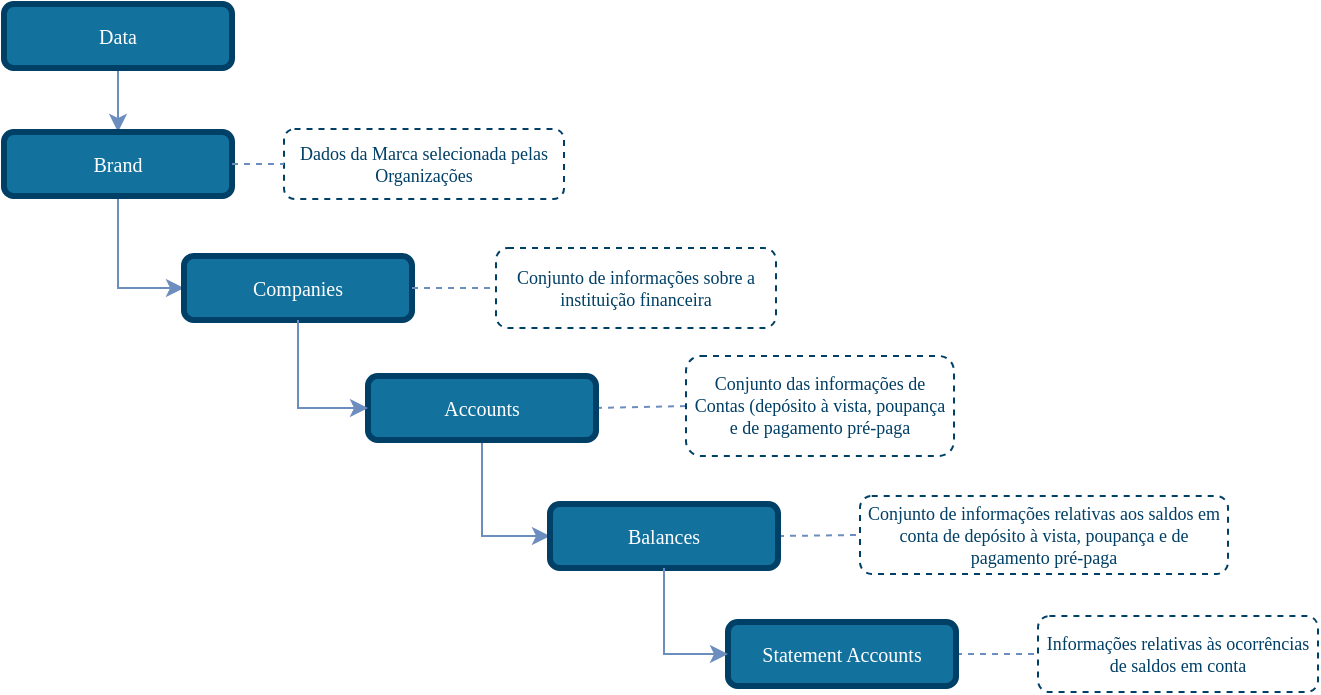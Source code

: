 <mxfile version="14.2.9" type="device"><diagram id="pwx9f-JPc5i2mSrcDJkJ" name="Accounts - Balance"><mxGraphModel dx="1203" dy="654" grid="1" gridSize="10" guides="1" tooltips="1" connect="1" arrows="1" fold="1" page="1" pageScale="1" pageWidth="827" pageHeight="1169" math="0" shadow="0"><root><mxCell id="0"/><mxCell id="1" parent="0"/><mxCell id="7SM82Xgn0hcUYBG6hJO3-5" style="edgeStyle=none;rounded=1;orthogonalLoop=1;jettySize=auto;html=1;entryX=0;entryY=0.5;entryDx=0;entryDy=0;dashed=1;endArrow=none;endFill=0;endSize=6;strokeColor=#6C8EBF;exitX=1;exitY=0.5;exitDx=0;exitDy=0;" parent="1" source="s8GSPq7UgO-F03P1_zAw-1" target="7SM82Xgn0hcUYBG6hJO3-3" edge="1"><mxGeometry relative="1" as="geometry"><mxPoint x="462" y="342.0" as="sourcePoint"/><mxPoint x="643" y="245" as="targetPoint"/></mxGeometry></mxCell><mxCell id="CP8brj2QoUajFCljk4hs-6" style="edgeStyle=orthogonalEdgeStyle;rounded=0;orthogonalLoop=1;jettySize=auto;html=1;exitX=0.5;exitY=1;exitDx=0;exitDy=0;entryX=0.5;entryY=0;entryDx=0;entryDy=0;endSize=6;fillColor=#dae8fc;strokeColor=#6c8ebf;comic=0;shadow=0;backgroundOutline=0;snapToPoint=0;fixDash=0;endArrow=classic;endFill=1;" parent="1" source="CP8brj2QoUajFCljk4hs-1" target="VmE8CRwHYokzrLCxkQC2-2" edge="1"><mxGeometry relative="1" as="geometry"/></mxCell><mxCell id="CP8brj2QoUajFCljk4hs-1" value="Data" style="rounded=1;whiteSpace=wrap;html=1;comic=0;shadow=0;backgroundOutline=0;snapToPoint=0;fixDash=0;strokeWidth=3;fontFamily=Verdana;fontStyle=0;labelBackgroundColor=none;labelBorderColor=none;fontSize=10;fillColor=#13719E;strokeColor=#003F66;fontColor=#ffffff;" parent="1" vertex="1"><mxGeometry x="60" y="44" width="114" height="32" as="geometry"/></mxCell><mxCell id="s8GSPq7UgO-F03P1_zAw-9" style="edgeStyle=orthogonalEdgeStyle;rounded=0;orthogonalLoop=1;jettySize=auto;html=1;exitX=0.5;exitY=1;exitDx=0;exitDy=0;entryX=0;entryY=0.5;entryDx=0;entryDy=0;strokeColor=#6C8EBF;endArrow=classic;endFill=1;" parent="1" source="CP8brj2QoUajFCljk4hs-3" target="s8GSPq7UgO-F03P1_zAw-1" edge="1"><mxGeometry relative="1" as="geometry"/></mxCell><mxCell id="s8GSPq7UgO-F03P1_zAw-17" style="edgeStyle=none;rounded=1;orthogonalLoop=1;jettySize=auto;html=1;exitX=1;exitY=0.5;exitDx=0;exitDy=0;entryX=0;entryY=0.5;entryDx=0;entryDy=0;dashed=1;endArrow=none;endFill=0;endSize=6;strokeColor=#6C8EBF;" parent="1" source="CP8brj2QoUajFCljk4hs-3" target="CP8brj2QoUajFCljk4hs-20" edge="1"><mxGeometry relative="1" as="geometry"><mxPoint x="376" y="200" as="targetPoint"/></mxGeometry></mxCell><mxCell id="CP8brj2QoUajFCljk4hs-3" value="Accounts" style="rounded=1;whiteSpace=wrap;html=1;comic=0;shadow=0;backgroundOutline=0;snapToPoint=0;fixDash=0;strokeWidth=3;fontFamily=Verdana;fontStyle=0;labelBackgroundColor=none;labelBorderColor=none;fontSize=10;fillColor=#13719E;strokeColor=#003F66;fontColor=#ffffff;" parent="1" vertex="1"><mxGeometry x="242" y="230" width="114" height="32" as="geometry"/></mxCell><mxCell id="CP8brj2QoUajFCljk4hs-20" value="&lt;font style=&quot;font-size: 9px&quot;&gt;Conjunto das informações de Contas (depósito à vista, poupança e de pagamento pré-paga&lt;/font&gt;" style="rounded=1;whiteSpace=wrap;html=1;shadow=0;comic=0;strokeColor=#003F66;strokeWidth=1;fillColor=#ffffff;fontFamily=Verdana;fontSize=9;fontColor=#003F66;dashed=1;spacingLeft=5;spacing=0;spacingRight=5;spacingBottom=5;spacingTop=5;align=center;verticalAlign=middle;gradientColor=#ffffff;" parent="1" vertex="1"><mxGeometry x="401" y="220" width="134" height="50" as="geometry"/></mxCell><mxCell id="s8GSPq7UgO-F03P1_zAw-1" value="Balances" style="rounded=1;whiteSpace=wrap;html=1;comic=0;shadow=0;backgroundOutline=0;snapToPoint=0;fixDash=0;strokeWidth=3;fontFamily=Verdana;fontStyle=0;labelBackgroundColor=none;labelBorderColor=none;fontSize=10;fillColor=#13719E;strokeColor=#003F66;fontColor=#ffffff;" parent="1" vertex="1"><mxGeometry x="333" y="294" width="114" height="32" as="geometry"/></mxCell><mxCell id="VmE8CRwHYokzrLCxkQC2-3" style="edgeStyle=orthogonalEdgeStyle;rounded=0;orthogonalLoop=1;jettySize=auto;html=1;entryX=0;entryY=0.5;entryDx=0;entryDy=0;shadow=0;strokeColor=#6c8ebf;fillColor=#dae8fc;endFill=1;endSize=6;comic=0;exitX=0.5;exitY=1;exitDx=0;exitDy=0;" parent="1" source="VmE8CRwHYokzrLCxkQC2-2" target="lFTUFRjvDe9Ny4EQFEIr-1" edge="1"><mxGeometry relative="1" as="geometry"/></mxCell><mxCell id="VmE8CRwHYokzrLCxkQC2-2" value="Brand" style="rounded=1;whiteSpace=wrap;html=1;comic=0;shadow=0;backgroundOutline=0;snapToPoint=0;fixDash=0;strokeWidth=3;fontFamily=Verdana;fontStyle=0;labelBackgroundColor=none;labelBorderColor=none;fontSize=10;fillColor=#13719E;strokeColor=#003F66;fontColor=#ffffff;" parent="1" vertex="1"><mxGeometry x="60" y="108" width="114" height="32" as="geometry"/></mxCell><mxCell id="67pc04Fv1Amd-nCwGbTu-1" value="Dados da Marca selecionada pelas Organizações" style="rounded=1;whiteSpace=wrap;html=1;shadow=0;comic=0;strokeColor=#003F66;strokeWidth=1;fillColor=#ffffff;fontFamily=Verdana;fontSize=9;fontColor=#003F66;dashed=1;spacingLeft=5;spacing=0;spacingRight=5;spacingBottom=5;spacingTop=5;align=center;verticalAlign=middle;gradientColor=#ffffff;" parent="1" vertex="1"><mxGeometry x="200" y="106.5" width="140" height="35" as="geometry"/></mxCell><mxCell id="67pc04Fv1Amd-nCwGbTu-2" style="edgeStyle=none;rounded=1;orthogonalLoop=1;jettySize=auto;html=1;exitX=1;exitY=0.5;exitDx=0;exitDy=0;entryX=0;entryY=0.5;entryDx=0;entryDy=0;dashed=1;endArrow=none;endFill=0;endSize=6;strokeColor=#6C8EBF;" parent="1" source="VmE8CRwHYokzrLCxkQC2-2" target="67pc04Fv1Amd-nCwGbTu-1" edge="1"><mxGeometry relative="1" as="geometry"><mxPoint x="290" y="185" as="targetPoint"/><mxPoint x="184" y="206" as="sourcePoint"/></mxGeometry></mxCell><mxCell id="7SM82Xgn0hcUYBG6hJO3-3" value="&lt;font style=&quot;font-size: 9px&quot;&gt;Conjunto de informações relativas aos saldos em conta de depósito à vista, poupança e de pagamento pré-paga&lt;/font&gt;" style="rounded=1;whiteSpace=wrap;html=1;shadow=0;comic=0;strokeColor=#003F66;strokeWidth=1;fillColor=#ffffff;fontFamily=Verdana;fontSize=9;fontColor=#003F66;dashed=1;spacingLeft=5;spacing=0;spacingRight=5;spacingBottom=5;spacingTop=5;align=center;verticalAlign=middle;gradientColor=#ffffff;" parent="1" vertex="1"><mxGeometry x="488" y="290" width="184" height="39" as="geometry"/></mxCell><mxCell id="lFTUFRjvDe9Ny4EQFEIr-1" value="Companies" style="rounded=1;whiteSpace=wrap;html=1;comic=0;shadow=0;backgroundOutline=0;snapToPoint=0;fixDash=0;strokeWidth=3;fontFamily=Verdana;fontStyle=0;labelBackgroundColor=none;labelBorderColor=none;fontSize=10;fillColor=#13719E;strokeColor=#003F66;fontColor=#ffffff;" parent="1" vertex="1"><mxGeometry x="150" y="170" width="114" height="32" as="geometry"/></mxCell><mxCell id="lFTUFRjvDe9Ny4EQFEIr-2" style="edgeStyle=orthogonalEdgeStyle;rounded=0;orthogonalLoop=1;jettySize=auto;html=1;entryX=0;entryY=0.5;entryDx=0;entryDy=0;shadow=0;strokeColor=#6c8ebf;fillColor=#dae8fc;endFill=1;endSize=6;comic=0;exitX=0.5;exitY=1;exitDx=0;exitDy=0;" parent="1" source="lFTUFRjvDe9Ny4EQFEIr-1" target="CP8brj2QoUajFCljk4hs-3" edge="1"><mxGeometry relative="1" as="geometry"><mxPoint x="176.5" y="279" as="sourcePoint"/><mxPoint x="211.5" y="335" as="targetPoint"/></mxGeometry></mxCell><mxCell id="lFTUFRjvDe9Ny4EQFEIr-3" style="edgeStyle=none;rounded=1;orthogonalLoop=1;jettySize=auto;html=1;exitX=1;exitY=0.5;exitDx=0;exitDy=0;entryX=0;entryY=0.5;entryDx=0;entryDy=0;dashed=1;endArrow=none;endFill=0;endSize=6;strokeColor=#6C8EBF;" parent="1" source="lFTUFRjvDe9Ny4EQFEIr-1" target="lFTUFRjvDe9Ny4EQFEIr-4" edge="1"><mxGeometry relative="1" as="geometry"><mxPoint x="248" y="182" as="sourcePoint"/></mxGeometry></mxCell><mxCell id="lFTUFRjvDe9Ny4EQFEIr-4" value="&lt;font style=&quot;font-size: 9px&quot;&gt;Conjunto de informações sobre a instituição financeira&lt;/font&gt;" style="rounded=1;whiteSpace=wrap;html=1;shadow=0;comic=0;strokeColor=#003F66;strokeWidth=1;fillColor=#ffffff;gradientColor=#ffffff;fontFamily=Verdana;fontSize=9;fontColor=#003F66;dashed=1;spacingLeft=5;spacing=0;spacingRight=5;spacingBottom=5;spacingTop=5;align=center;verticalAlign=middle;" parent="1" vertex="1"><mxGeometry x="306" y="166" width="140" height="40" as="geometry"/></mxCell><mxCell id="m7QnHi-RZr34GQDkbDEl-1" style="edgeStyle=none;rounded=1;orthogonalLoop=1;jettySize=auto;html=1;entryX=0;entryY=0.5;entryDx=0;entryDy=0;dashed=1;endArrow=none;endFill=0;endSize=6;strokeColor=#6C8EBF;exitX=1;exitY=0.5;exitDx=0;exitDy=0;" parent="1" source="m7QnHi-RZr34GQDkbDEl-2" target="m7QnHi-RZr34GQDkbDEl-3" edge="1"><mxGeometry relative="1" as="geometry"><mxPoint x="551" y="401.0" as="sourcePoint"/><mxPoint x="732" y="304" as="targetPoint"/></mxGeometry></mxCell><mxCell id="m7QnHi-RZr34GQDkbDEl-2" value="Statement Accounts" style="rounded=1;whiteSpace=wrap;html=1;comic=0;shadow=0;backgroundOutline=0;snapToPoint=0;fixDash=0;strokeWidth=3;fontFamily=Verdana;fontStyle=0;labelBackgroundColor=none;labelBorderColor=none;fontSize=10;fillColor=#13719E;strokeColor=#003F66;fontColor=#ffffff;" parent="1" vertex="1"><mxGeometry x="422" y="353" width="114" height="32" as="geometry"/></mxCell><mxCell id="m7QnHi-RZr34GQDkbDEl-3" value="&lt;font style=&quot;font-size: 9px&quot;&gt;Informações relativas às ocorrências de saldos em conta&lt;/font&gt;" style="rounded=1;whiteSpace=wrap;html=1;shadow=0;comic=0;strokeColor=#003F66;strokeWidth=1;fillColor=#ffffff;fontFamily=Verdana;fontSize=9;fontColor=#003F66;dashed=1;spacingLeft=5;spacing=0;spacingRight=5;spacingBottom=5;spacingTop=5;align=center;verticalAlign=middle;gradientColor=#ffffff;" parent="1" vertex="1"><mxGeometry x="577" y="350" width="140" height="38" as="geometry"/></mxCell><mxCell id="m7QnHi-RZr34GQDkbDEl-5" style="edgeStyle=orthogonalEdgeStyle;rounded=0;orthogonalLoop=1;jettySize=auto;html=1;exitX=0.5;exitY=1;exitDx=0;exitDy=0;entryX=0;entryY=0.5;entryDx=0;entryDy=0;strokeColor=#6C8EBF;endArrow=classic;endFill=1;" parent="1" source="s8GSPq7UgO-F03P1_zAw-1" target="m7QnHi-RZr34GQDkbDEl-2" edge="1"><mxGeometry relative="1" as="geometry"><mxPoint x="304" y="272" as="sourcePoint"/><mxPoint x="343" y="320" as="targetPoint"/></mxGeometry></mxCell></root></mxGraphModel></diagram></mxfile>